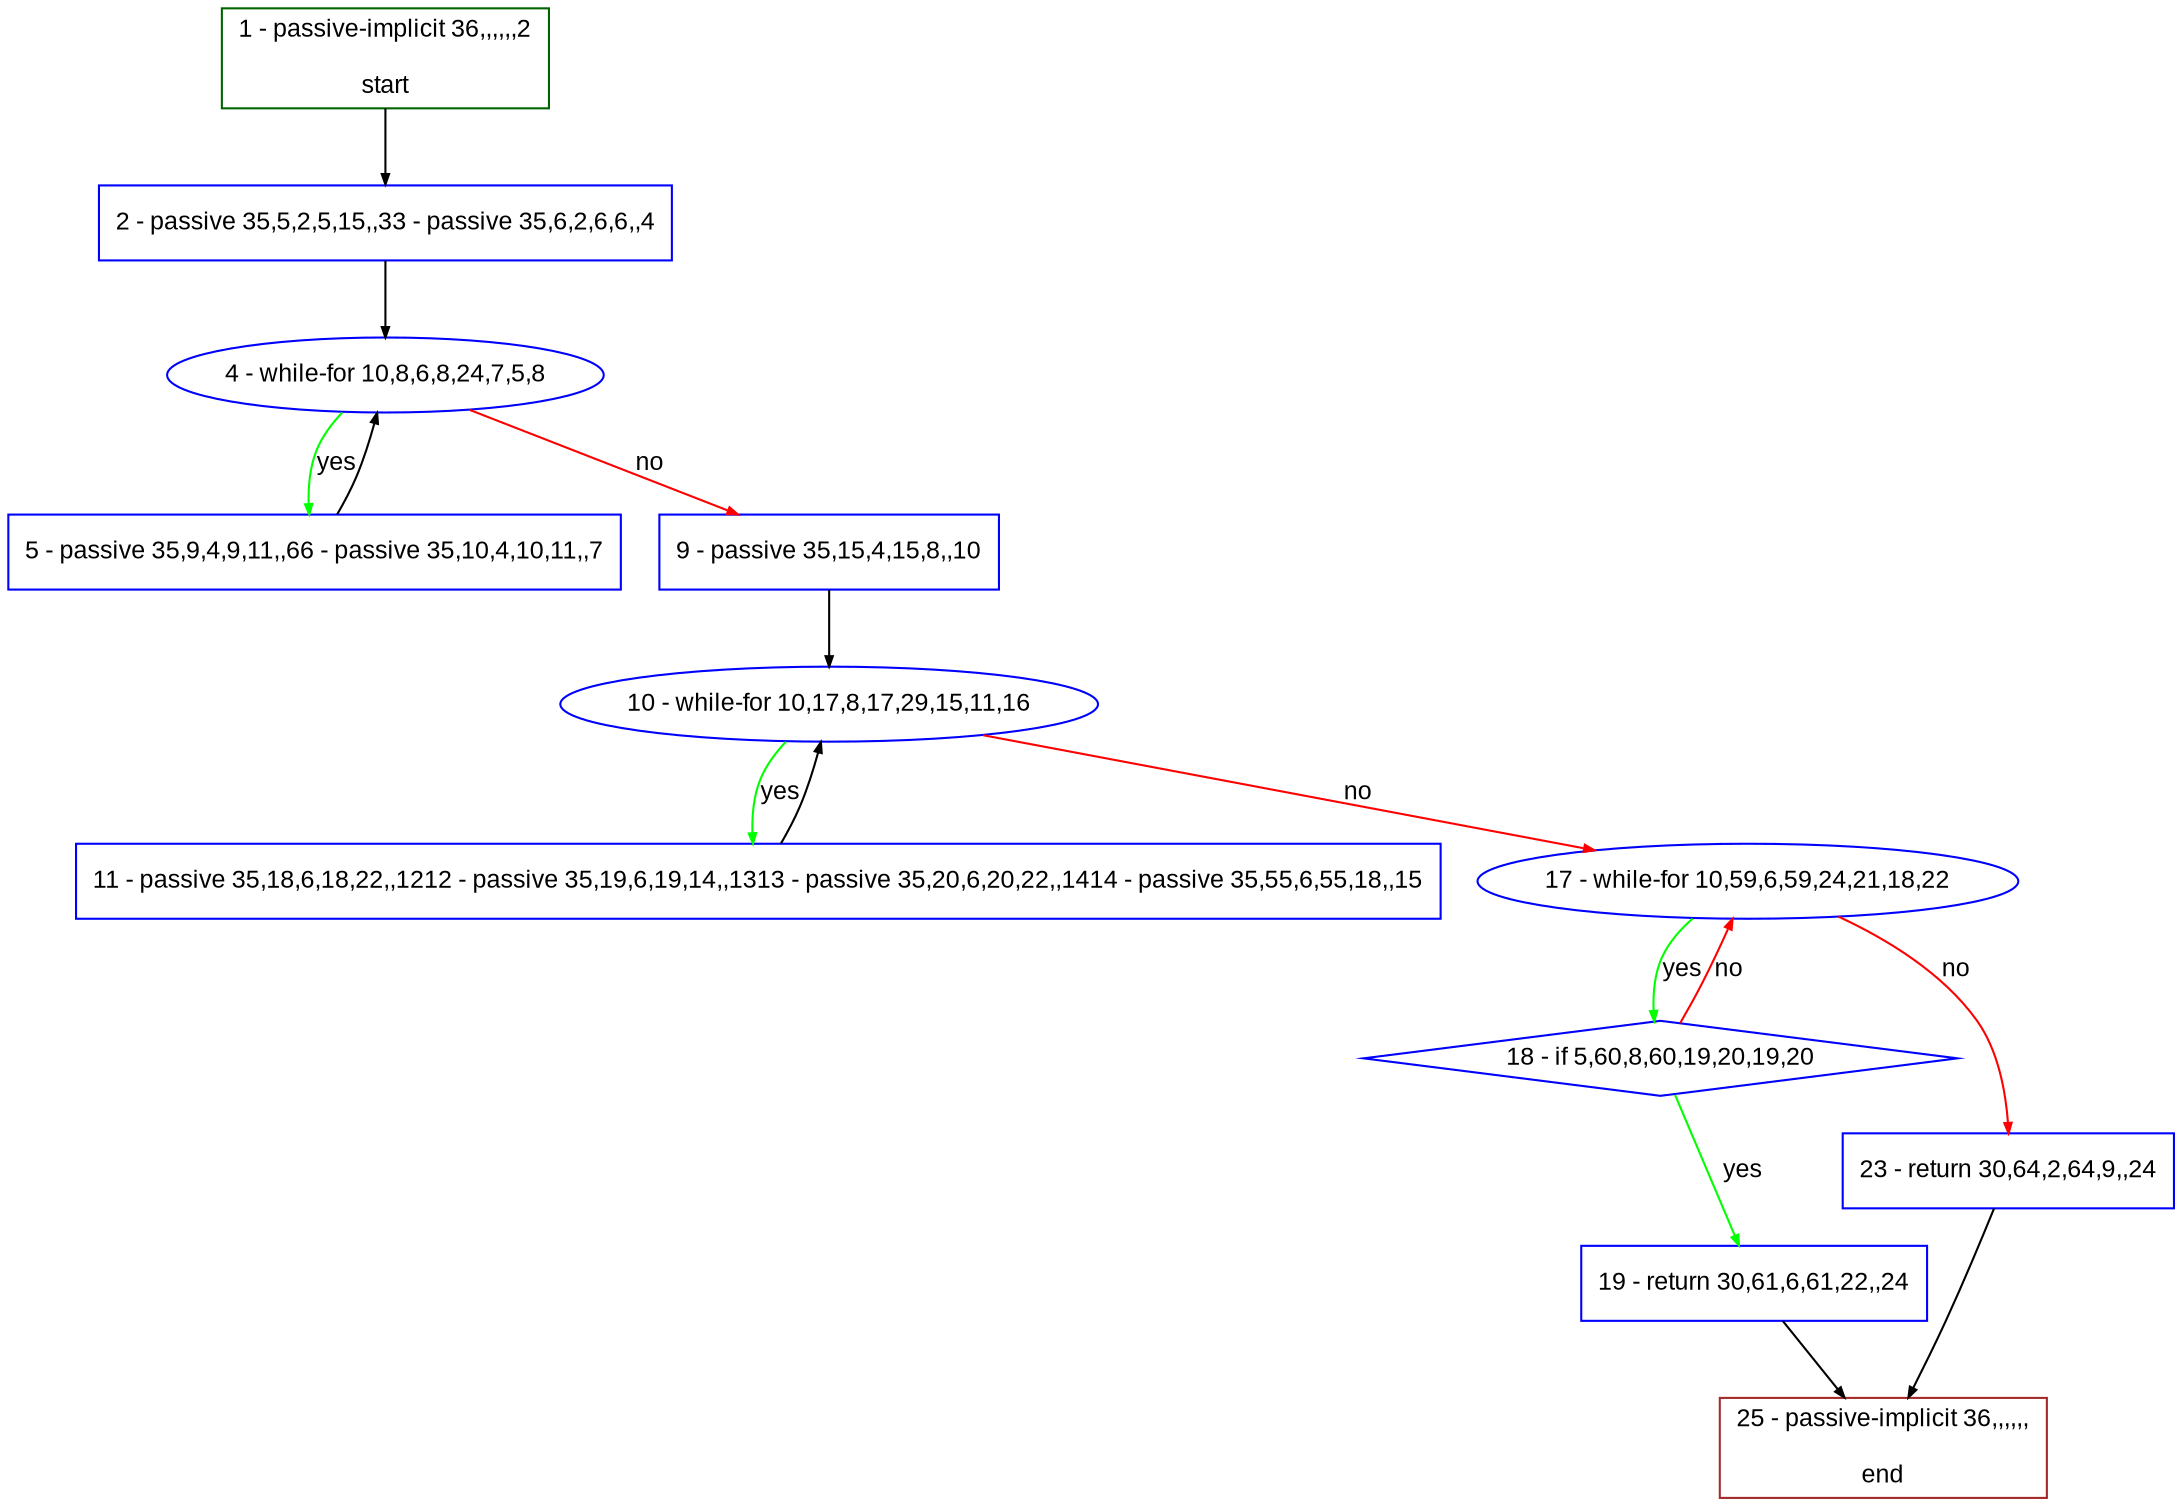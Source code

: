 digraph "" {
  graph [bgcolor="white", fillcolor="#FFFFCC", pack="true", packmode="clust", fontname="Arial", label="", fontsize="12", compound="true", style="rounded,filled"];
  node [node_initialized="no", fillcolor="white", fontname="Arial", label="", color="grey", fontsize="12", fixedsize="false", compound="true", shape="rectangle", style="filled"];
  edge [arrowtail="none", lhead="", fontcolor="black", fontname="Arial", label="", color="black", fontsize="12", arrowhead="normal", arrowsize="0.5", compound="true", ltail="", dir="forward"];
  __N1 [fillcolor="#ffffff", label="2 - passive 35,5,2,5,15,,33 - passive 35,6,2,6,6,,4", color="#0000ff", shape="box", style="filled"];
  __N2 [fillcolor="#ffffff", label="1 - passive-implicit 36,,,,,,2\n\nstart", color="#006400", shape="box", style="filled"];
  __N3 [fillcolor="#ffffff", label="4 - while-for 10,8,6,8,24,7,5,8", color="#0000ff", shape="oval", style="filled"];
  __N4 [fillcolor="#ffffff", label="5 - passive 35,9,4,9,11,,66 - passive 35,10,4,10,11,,7", color="#0000ff", shape="box", style="filled"];
  __N5 [fillcolor="#ffffff", label="9 - passive 35,15,4,15,8,,10", color="#0000ff", shape="box", style="filled"];
  __N6 [fillcolor="#ffffff", label="10 - while-for 10,17,8,17,29,15,11,16", color="#0000ff", shape="oval", style="filled"];
  __N7 [fillcolor="#ffffff", label="11 - passive 35,18,6,18,22,,1212 - passive 35,19,6,19,14,,1313 - passive 35,20,6,20,22,,1414 - passive 35,55,6,55,18,,15", color="#0000ff", shape="box", style="filled"];
  __N8 [fillcolor="#ffffff", label="17 - while-for 10,59,6,59,24,21,18,22", color="#0000ff", shape="oval", style="filled"];
  __N9 [fillcolor="#ffffff", label="18 - if 5,60,8,60,19,20,19,20", color="#0000ff", shape="diamond", style="filled"];
  __N10 [fillcolor="#ffffff", label="23 - return 30,64,2,64,9,,24", color="#0000ff", shape="box", style="filled"];
  __N11 [fillcolor="#ffffff", label="19 - return 30,61,6,61,22,,24", color="#0000ff", shape="box", style="filled"];
  __N12 [fillcolor="#ffffff", label="25 - passive-implicit 36,,,,,,\n\nend", color="#a52a2a", shape="box", style="filled"];
  __N2 -> __N1 [arrowtail="none", color="#000000", label="", arrowhead="normal", dir="forward"];
  __N1 -> __N3 [arrowtail="none", color="#000000", label="", arrowhead="normal", dir="forward"];
  __N3 -> __N4 [arrowtail="none", color="#00ff00", label="yes", arrowhead="normal", dir="forward"];
  __N4 -> __N3 [arrowtail="none", color="#000000", label="", arrowhead="normal", dir="forward"];
  __N3 -> __N5 [arrowtail="none", color="#ff0000", label="no", arrowhead="normal", dir="forward"];
  __N5 -> __N6 [arrowtail="none", color="#000000", label="", arrowhead="normal", dir="forward"];
  __N6 -> __N7 [arrowtail="none", color="#00ff00", label="yes", arrowhead="normal", dir="forward"];
  __N7 -> __N6 [arrowtail="none", color="#000000", label="", arrowhead="normal", dir="forward"];
  __N6 -> __N8 [arrowtail="none", color="#ff0000", label="no", arrowhead="normal", dir="forward"];
  __N8 -> __N9 [arrowtail="none", color="#00ff00", label="yes", arrowhead="normal", dir="forward"];
  __N9 -> __N8 [arrowtail="none", color="#ff0000", label="no", arrowhead="normal", dir="forward"];
  __N8 -> __N10 [arrowtail="none", color="#ff0000", label="no", arrowhead="normal", dir="forward"];
  __N9 -> __N11 [arrowtail="none", color="#00ff00", label="yes", arrowhead="normal", dir="forward"];
  __N11 -> __N12 [arrowtail="none", color="#000000", label="", arrowhead="normal", dir="forward"];
  __N10 -> __N12 [arrowtail="none", color="#000000", label="", arrowhead="normal", dir="forward"];
}
